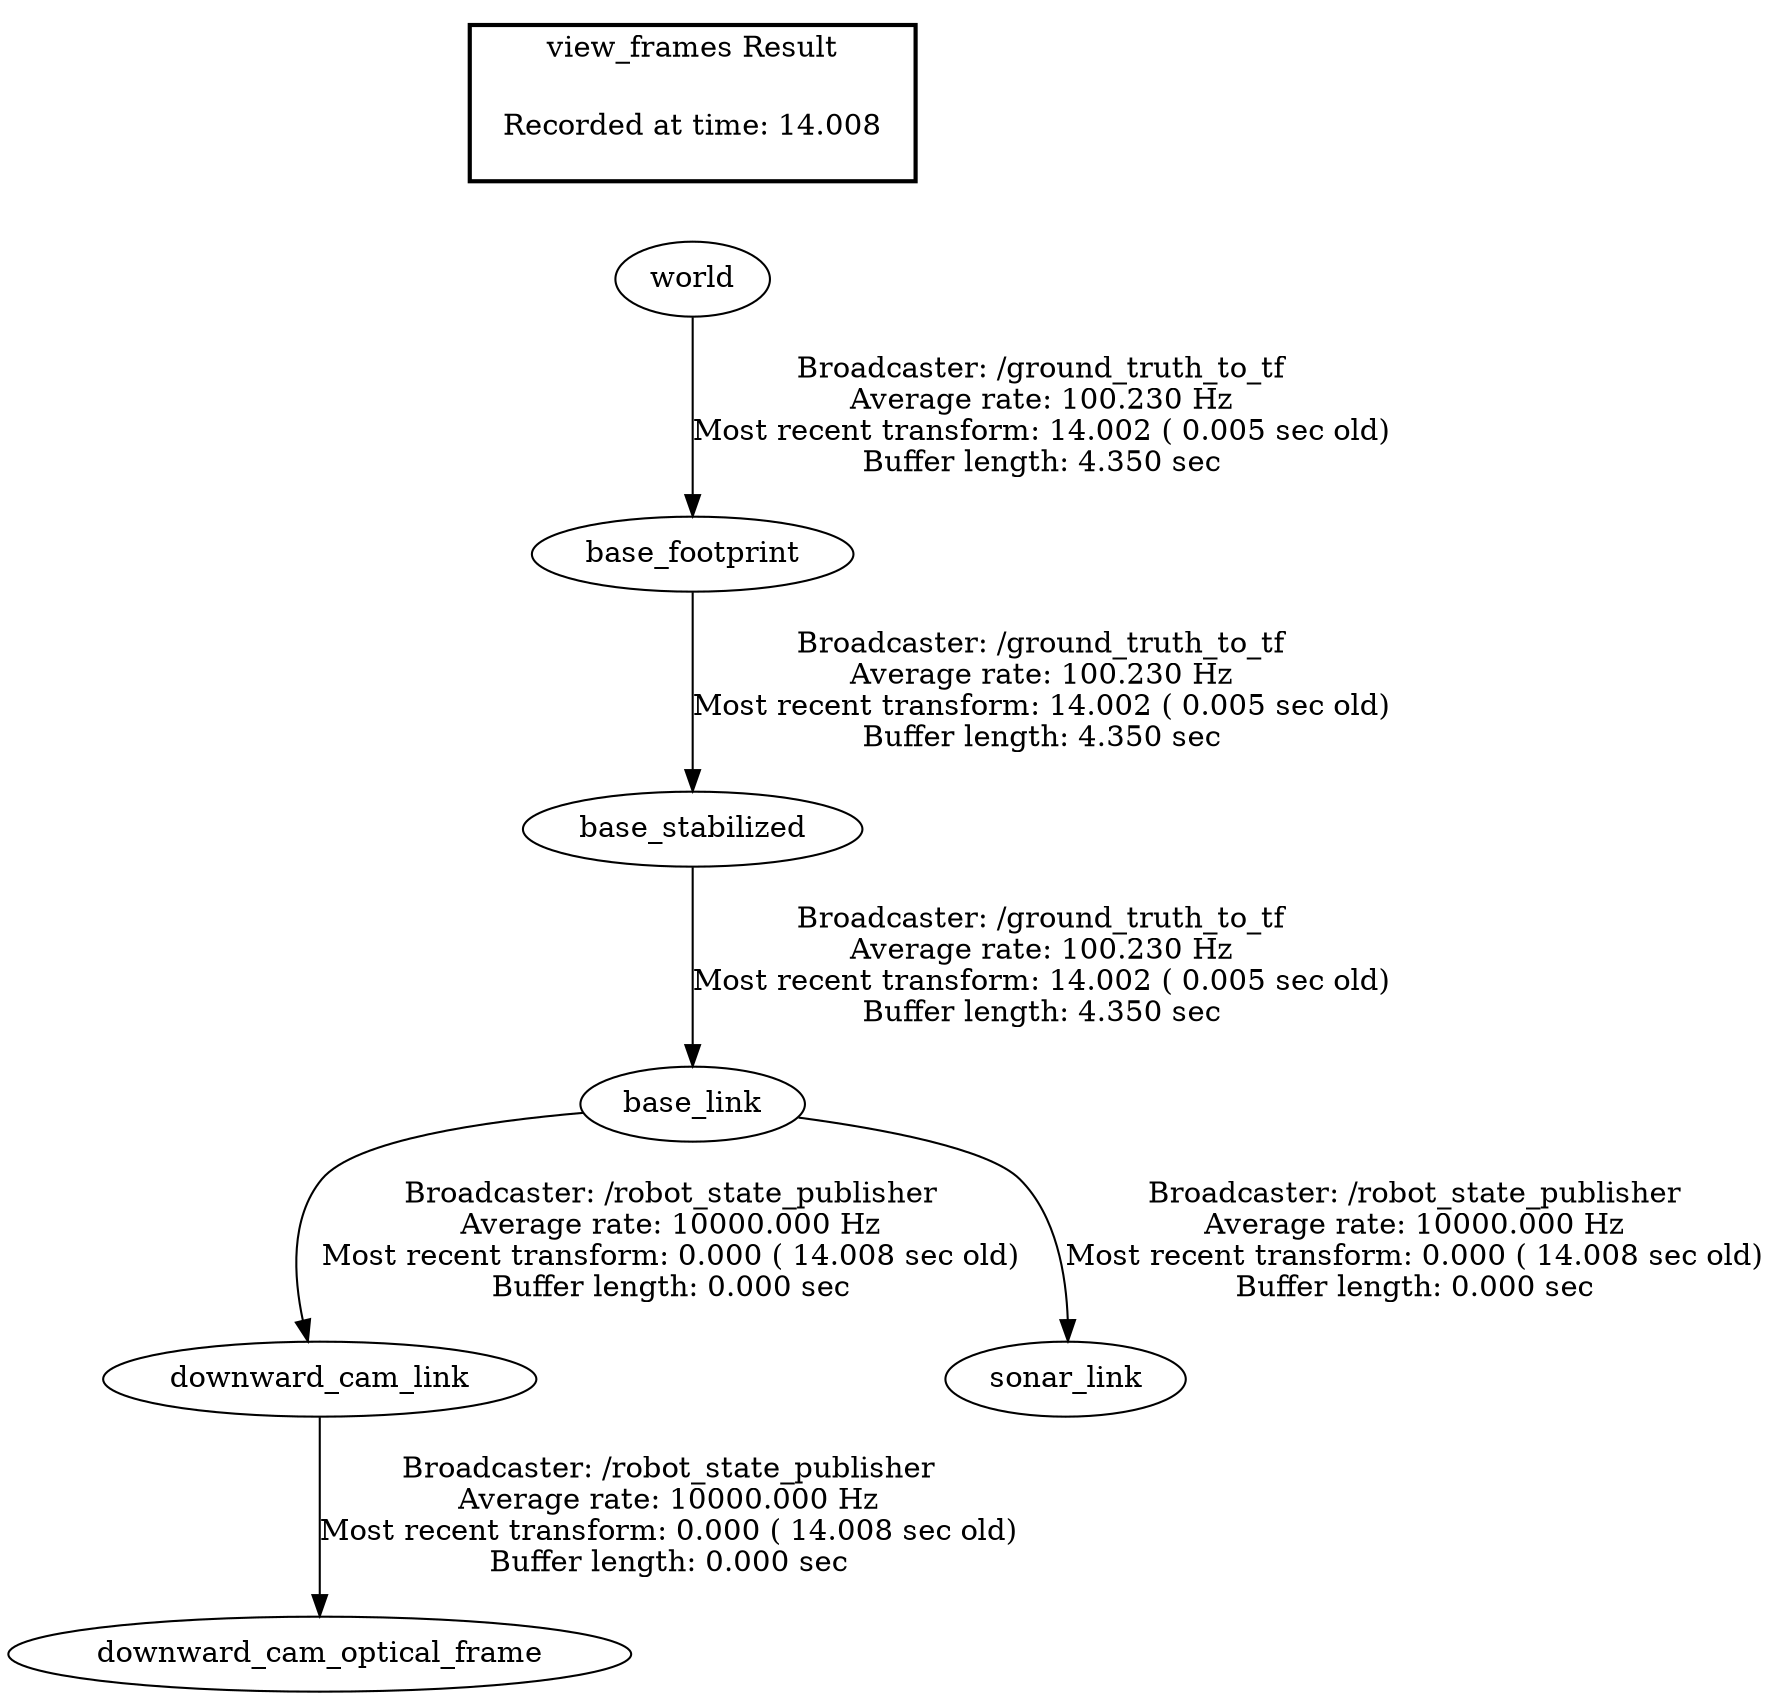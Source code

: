 digraph G {
"world" -> "base_footprint"[label="Broadcaster: /ground_truth_to_tf\nAverage rate: 100.230 Hz\nMost recent transform: 14.002 ( 0.005 sec old)\nBuffer length: 4.350 sec\n"];
"base_footprint" -> "base_stabilized"[label="Broadcaster: /ground_truth_to_tf\nAverage rate: 100.230 Hz\nMost recent transform: 14.002 ( 0.005 sec old)\nBuffer length: 4.350 sec\n"];
"base_stabilized" -> "base_link"[label="Broadcaster: /ground_truth_to_tf\nAverage rate: 100.230 Hz\nMost recent transform: 14.002 ( 0.005 sec old)\nBuffer length: 4.350 sec\n"];
"base_link" -> "downward_cam_link"[label="Broadcaster: /robot_state_publisher\nAverage rate: 10000.000 Hz\nMost recent transform: 0.000 ( 14.008 sec old)\nBuffer length: 0.000 sec\n"];
"downward_cam_link" -> "downward_cam_optical_frame"[label="Broadcaster: /robot_state_publisher\nAverage rate: 10000.000 Hz\nMost recent transform: 0.000 ( 14.008 sec old)\nBuffer length: 0.000 sec\n"];
"base_link" -> "sonar_link"[label="Broadcaster: /robot_state_publisher\nAverage rate: 10000.000 Hz\nMost recent transform: 0.000 ( 14.008 sec old)\nBuffer length: 0.000 sec\n"];
edge [style=invis];
 subgraph cluster_legend { style=bold; color=black; label ="view_frames Result";
"Recorded at time: 14.008"[ shape=plaintext ] ;
 }->"world";
}